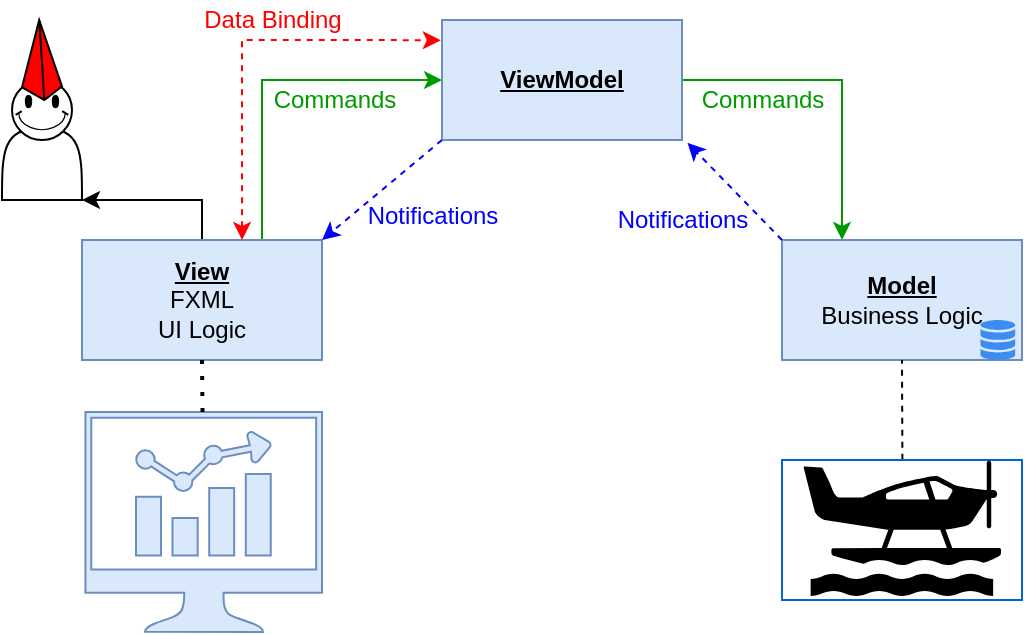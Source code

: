 <mxfile version="17.4.2" type="github">
  <diagram id="dR5L8txPh-ZsMB0356Bi" name="Page-1">
    <mxGraphModel dx="312" dy="445" grid="1" gridSize="10" guides="1" tooltips="1" connect="1" arrows="1" fold="1" page="1" pageScale="1" pageWidth="850" pageHeight="1100" math="0" shadow="0">
      <root>
        <mxCell id="0" />
        <mxCell id="1" parent="0" />
        <mxCell id="8AezmTqxgummtCErfAQI-10" style="edgeStyle=orthogonalEdgeStyle;rounded=0;orthogonalLoop=1;jettySize=auto;html=1;exitX=0.75;exitY=0;exitDx=0;exitDy=0;entryX=0;entryY=0.5;entryDx=0;entryDy=0;fillColor=#f8cecc;strokeColor=#009900;" edge="1" parent="1" source="8AezmTqxgummtCErfAQI-3" target="8AezmTqxgummtCErfAQI-5">
          <mxGeometry relative="1" as="geometry">
            <Array as="points">
              <mxPoint x="150" y="210" />
            </Array>
          </mxGeometry>
        </mxCell>
        <mxCell id="8AezmTqxgummtCErfAQI-36" value="" style="edgeStyle=orthogonalEdgeStyle;rounded=0;orthogonalLoop=1;jettySize=auto;html=1;entryX=1;entryY=1;entryDx=0;entryDy=0;entryPerimeter=0;" edge="1" parent="1" source="8AezmTqxgummtCErfAQI-3" target="8AezmTqxgummtCErfAQI-14">
          <mxGeometry relative="1" as="geometry" />
        </mxCell>
        <mxCell id="8AezmTqxgummtCErfAQI-3" value="&lt;u style=&quot;font-weight: bold&quot;&gt;View&lt;/u&gt;&lt;br&gt;FXML&lt;br&gt;UI Logic&lt;br&gt;" style="rounded=0;whiteSpace=wrap;html=1;fillColor=#dae8fc;strokeColor=#6c8ebf;" vertex="1" parent="1">
          <mxGeometry x="60" y="290" width="120" height="60" as="geometry" />
        </mxCell>
        <mxCell id="8AezmTqxgummtCErfAQI-11" style="edgeStyle=orthogonalEdgeStyle;rounded=0;orthogonalLoop=1;jettySize=auto;html=1;exitX=1;exitY=0.5;exitDx=0;exitDy=0;entryX=0.25;entryY=0;entryDx=0;entryDy=0;strokeColor=#009900;" edge="1" parent="1" source="8AezmTqxgummtCErfAQI-5" target="8AezmTqxgummtCErfAQI-6">
          <mxGeometry relative="1" as="geometry" />
        </mxCell>
        <mxCell id="8AezmTqxgummtCErfAQI-5" value="&lt;u style=&quot;font-weight: bold&quot;&gt;ViewModel&lt;/u&gt;" style="rounded=0;whiteSpace=wrap;html=1;fillColor=#dae8fc;strokeColor=#6c8ebf;" vertex="1" parent="1">
          <mxGeometry x="240" y="180" width="120" height="60" as="geometry" />
        </mxCell>
        <mxCell id="8AezmTqxgummtCErfAQI-6" value="&lt;u style=&quot;font-weight: bold&quot;&gt;Model&lt;/u&gt;&lt;br&gt;Business Logic" style="rounded=0;whiteSpace=wrap;html=1;fillColor=#dae8fc;strokeColor=#6c8ebf;" vertex="1" parent="1">
          <mxGeometry x="410" y="290" width="120" height="60" as="geometry" />
        </mxCell>
        <mxCell id="8AezmTqxgummtCErfAQI-14" value="" style="shape=actor;whiteSpace=wrap;html=1;" vertex="1" parent="1">
          <mxGeometry x="20" y="210" width="40" height="60" as="geometry" />
        </mxCell>
        <mxCell id="8AezmTqxgummtCErfAQI-15" value="" style="verticalLabelPosition=bottom;verticalAlign=top;html=1;shape=mxgraph.basic.smiley" vertex="1" parent="1">
          <mxGeometry x="25" y="210" width="30" height="30" as="geometry" />
        </mxCell>
        <mxCell id="8AezmTqxgummtCErfAQI-16" value="" style="verticalLabelPosition=bottom;verticalAlign=top;html=1;shape=mxgraph.basic.pyramid;dx1=0.43;dx2=0.56;dy1=0.84;dy2=0.83;fillColor=#FF0000;" vertex="1" parent="1">
          <mxGeometry x="30" y="180" width="20" height="40" as="geometry" />
        </mxCell>
        <mxCell id="8AezmTqxgummtCErfAQI-17" value="" style="sketch=0;html=1;aspect=fixed;strokeColor=none;shadow=0;align=center;verticalAlign=top;fillColor=#3B8DF1;shape=mxgraph.gcp2.cloud_monitoring" vertex="1" parent="1">
          <mxGeometry x="509" y="330" width="18" height="20" as="geometry" />
        </mxCell>
        <mxCell id="8AezmTqxgummtCErfAQI-23" value="" style="shape=image;html=1;verticalAlign=top;verticalLabelPosition=bottom;labelBackgroundColor=#ffffff;imageAspect=0;aspect=fixed;image=https://cdn2.iconfinder.com/data/icons/whcompare-isometric-web-hosting-servers/50/root-access-128.png;flipH=1;" vertex="1" parent="1">
          <mxGeometry x="42" y="220" width="48" height="48" as="geometry" />
        </mxCell>
        <mxCell id="8AezmTqxgummtCErfAQI-34" value="" style="html=1;labelBackgroundColor=#ffffff;startArrow=classic;startFill=1;startSize=6;endArrow=classic;endFill=1;endSize=6;jettySize=auto;orthogonalLoop=1;strokeWidth=1;dashed=1;fontSize=14;rounded=0;entryX=-0.005;entryY=0.169;entryDx=0;entryDy=0;exitX=0.667;exitY=0;exitDx=0;exitDy=0;exitPerimeter=0;entryPerimeter=0;fillColor=#e1d5e7;strokeColor=#FF0000;" edge="1" parent="1" source="8AezmTqxgummtCErfAQI-3" target="8AezmTqxgummtCErfAQI-5">
          <mxGeometry width="60" height="60" relative="1" as="geometry">
            <mxPoint x="120" y="290" as="sourcePoint" />
            <mxPoint x="180" y="230" as="targetPoint" />
            <Array as="points">
              <mxPoint x="140" y="190" />
              <mxPoint x="160" y="190" />
              <mxPoint x="200" y="190" />
            </Array>
          </mxGeometry>
        </mxCell>
        <mxCell id="8AezmTqxgummtCErfAQI-35" value="&lt;font color=&quot;#ff0000&quot;&gt;Data Binding&lt;/font&gt;" style="text;html=1;align=center;verticalAlign=middle;resizable=0;points=[];autosize=1;strokeColor=none;fillColor=none;" vertex="1" parent="1">
          <mxGeometry x="115" y="170" width="80" height="20" as="geometry" />
        </mxCell>
        <mxCell id="8AezmTqxgummtCErfAQI-38" value="&lt;font color=&quot;#0000ff&quot;&gt;Notifications&lt;/font&gt;" style="text;html=1;align=center;verticalAlign=middle;resizable=0;points=[];autosize=1;strokeColor=none;fillColor=none;" vertex="1" parent="1">
          <mxGeometry x="320" y="270" width="80" height="20" as="geometry" />
        </mxCell>
        <mxCell id="8AezmTqxgummtCErfAQI-40" value="&lt;font color=&quot;#009900&quot;&gt;Commands&lt;/font&gt;" style="text;html=1;align=center;verticalAlign=middle;resizable=0;points=[];autosize=1;" vertex="1" parent="1">
          <mxGeometry x="146" y="210" width="80" height="20" as="geometry" />
        </mxCell>
        <mxCell id="8AezmTqxgummtCErfAQI-41" value="&lt;font color=&quot;#009900&quot;&gt;Commands&lt;/font&gt;" style="text;html=1;align=center;verticalAlign=middle;resizable=0;points=[];autosize=1;strokeColor=none;fillColor=none;" vertex="1" parent="1">
          <mxGeometry x="360" y="210" width="80" height="20" as="geometry" />
        </mxCell>
        <mxCell id="8AezmTqxgummtCErfAQI-42" value="" style="html=1;labelBackgroundColor=#ffffff;startArrow=none;startFill=0;startSize=6;endArrow=classic;endFill=1;endSize=6;jettySize=auto;orthogonalLoop=1;strokeWidth=1;dashed=1;fontSize=14;rounded=0;exitX=0;exitY=0;exitDx=0;exitDy=0;entryX=1.023;entryY=1.023;entryDx=0;entryDy=0;entryPerimeter=0;strokeColor=#0000FF;" edge="1" parent="1" source="8AezmTqxgummtCErfAQI-6" target="8AezmTqxgummtCErfAQI-5">
          <mxGeometry width="60" height="60" relative="1" as="geometry">
            <mxPoint x="300" y="200" as="sourcePoint" />
            <mxPoint x="360" y="140" as="targetPoint" />
          </mxGeometry>
        </mxCell>
        <mxCell id="8AezmTqxgummtCErfAQI-43" value="" style="html=1;labelBackgroundColor=#ffffff;startArrow=none;startFill=0;startSize=6;endArrow=classic;endFill=1;endSize=6;jettySize=auto;orthogonalLoop=1;strokeWidth=1;dashed=1;fontSize=14;rounded=0;exitX=0;exitY=1;exitDx=0;exitDy=0;entryX=1;entryY=0;entryDx=0;entryDy=0;strokeColor=#0000FF;" edge="1" parent="1" source="8AezmTqxgummtCErfAQI-5" target="8AezmTqxgummtCErfAQI-3">
          <mxGeometry width="60" height="60" relative="1" as="geometry">
            <mxPoint x="420" y="300" as="sourcePoint" />
            <mxPoint x="372.76" y="251.38" as="targetPoint" />
          </mxGeometry>
        </mxCell>
        <mxCell id="8AezmTqxgummtCErfAQI-44" value="&lt;font color=&quot;#0000ff&quot;&gt;Notifications&lt;/font&gt;" style="text;html=1;align=center;verticalAlign=middle;resizable=0;points=[];autosize=1;strokeColor=none;fillColor=none;" vertex="1" parent="1">
          <mxGeometry x="195" y="268" width="80" height="20" as="geometry" />
        </mxCell>
        <mxCell id="8AezmTqxgummtCErfAQI-45" value="" style="endArrow=none;dashed=1;html=1;rounded=0;exitX=0.502;exitY=-0.002;exitDx=0;exitDy=0;exitPerimeter=0;entryX=0.5;entryY=1;entryDx=0;entryDy=0;" edge="1" parent="1" source="8AezmTqxgummtCErfAQI-28" target="8AezmTqxgummtCErfAQI-6">
          <mxGeometry width="50" height="50" relative="1" as="geometry">
            <mxPoint x="390" y="360" as="sourcePoint" />
            <mxPoint x="459" y="360" as="targetPoint" />
          </mxGeometry>
        </mxCell>
        <mxCell id="8AezmTqxgummtCErfAQI-47" value="" style="rounded=0;whiteSpace=wrap;html=1;strokeColor=#0066CC;fillColor=#FFFFFF;" vertex="1" parent="1">
          <mxGeometry x="410" y="400" width="120" height="70" as="geometry" />
        </mxCell>
        <mxCell id="8AezmTqxgummtCErfAQI-28" value="" style="shape=mxgraph.signs.transportation.sea_plane;html=1;pointerEvents=1;fillColor=#000000;strokeColor=none;verticalLabelPosition=bottom;verticalAlign=top;align=center;" vertex="1" parent="1">
          <mxGeometry x="420.5" y="400" width="99" height="68" as="geometry" />
        </mxCell>
        <mxCell id="8AezmTqxgummtCErfAQI-48" value="" style="sketch=0;pointerEvents=1;shadow=0;dashed=0;html=1;strokeColor=#6c8ebf;fillColor=#dae8fc;aspect=fixed;labelPosition=center;verticalLabelPosition=bottom;verticalAlign=top;align=center;outlineConnect=0;shape=mxgraph.vvd.nsx_dashboard;" vertex="1" parent="1">
          <mxGeometry x="61.72" y="376" width="118.28" height="110" as="geometry" />
        </mxCell>
        <mxCell id="8AezmTqxgummtCErfAQI-50" value="" style="shape=image;html=1;verticalAlign=top;verticalLabelPosition=bottom;labelBackgroundColor=#ffffff;imageAspect=0;aspect=fixed;image=https://cdn0.iconfinder.com/data/icons/octicons/1024/dashboard-128.png;strokeColor=#0066CC;fillColor=#FFFFFF;" vertex="1" parent="1">
          <mxGeometry x="157" y="428" width="20" height="20" as="geometry" />
        </mxCell>
        <mxCell id="8AezmTqxgummtCErfAQI-54" value="" style="shape=image;html=1;verticalAlign=top;verticalLabelPosition=bottom;labelBackgroundColor=#ffffff;imageAspect=0;aspect=fixed;image=https://cdn0.iconfinder.com/data/icons/octicons/1024/dashboard-128.png;strokeColor=#0066CC;fillColor=#FFFFFF;" vertex="1" parent="1">
          <mxGeometry x="157" y="408" width="20" height="20" as="geometry" />
        </mxCell>
        <mxCell id="8AezmTqxgummtCErfAQI-55" value="" style="endArrow=none;dashed=1;html=1;dashPattern=1 3;strokeWidth=2;rounded=0;entryX=0.5;entryY=1;entryDx=0;entryDy=0;" edge="1" parent="1" source="8AezmTqxgummtCErfAQI-48" target="8AezmTqxgummtCErfAQI-3">
          <mxGeometry width="50" height="50" relative="1" as="geometry">
            <mxPoint x="120" y="370" as="sourcePoint" />
            <mxPoint x="310" y="370" as="targetPoint" />
          </mxGeometry>
        </mxCell>
      </root>
    </mxGraphModel>
  </diagram>
</mxfile>
